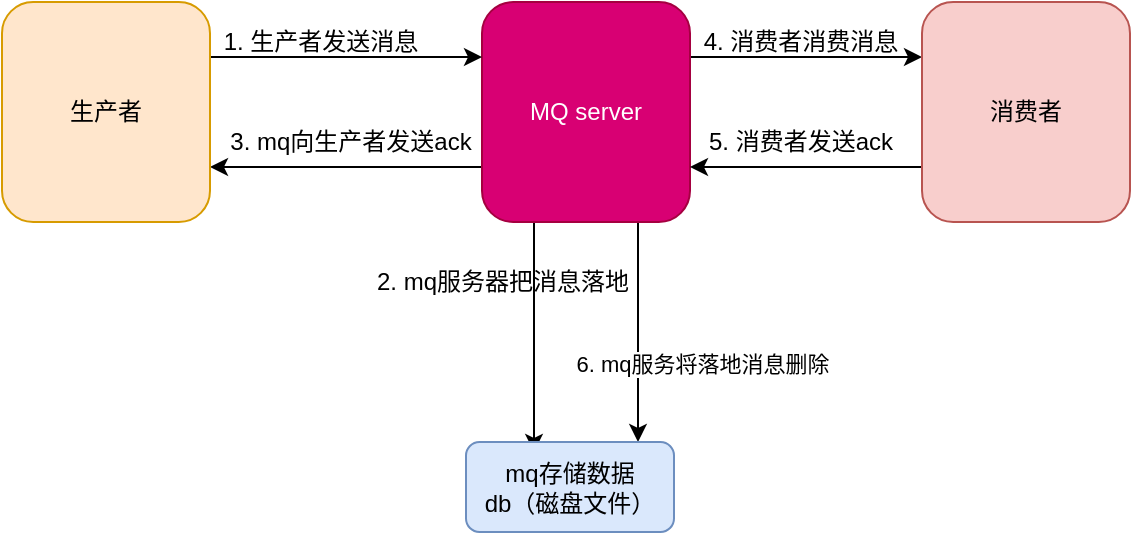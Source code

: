 <mxfile version="14.1.1" type="github">
  <diagram id="XzN5fem2FNUhKub6Wipa" name="第 1 页">
    <mxGraphModel dx="1368" dy="617" grid="1" gridSize="10" guides="1" tooltips="1" connect="1" arrows="1" fold="1" page="1" pageScale="1" pageWidth="827" pageHeight="1169" math="0" shadow="0">
      <root>
        <mxCell id="0" />
        <mxCell id="1" parent="0" />
        <mxCell id="hlLO9QC2N9rjPSgwPKo6-15" style="edgeStyle=orthogonalEdgeStyle;rounded=0;orthogonalLoop=1;jettySize=auto;html=1;exitX=0.25;exitY=1;exitDx=0;exitDy=0;entryX=0.327;entryY=0.111;entryDx=0;entryDy=0;entryPerimeter=0;" edge="1" parent="1" source="hlLO9QC2N9rjPSgwPKo6-3" target="hlLO9QC2N9rjPSgwPKo6-13">
          <mxGeometry relative="1" as="geometry" />
        </mxCell>
        <mxCell id="hlLO9QC2N9rjPSgwPKo6-16" style="edgeStyle=orthogonalEdgeStyle;rounded=0;orthogonalLoop=1;jettySize=auto;html=1;exitX=0;exitY=0.75;exitDx=0;exitDy=0;entryX=1;entryY=0.75;entryDx=0;entryDy=0;" edge="1" parent="1" source="hlLO9QC2N9rjPSgwPKo6-3" target="hlLO9QC2N9rjPSgwPKo6-11">
          <mxGeometry relative="1" as="geometry" />
        </mxCell>
        <mxCell id="hlLO9QC2N9rjPSgwPKo6-18" style="edgeStyle=orthogonalEdgeStyle;rounded=0;orthogonalLoop=1;jettySize=auto;html=1;exitX=1;exitY=0.25;exitDx=0;exitDy=0;entryX=0;entryY=0.25;entryDx=0;entryDy=0;" edge="1" parent="1" source="hlLO9QC2N9rjPSgwPKo6-3" target="hlLO9QC2N9rjPSgwPKo6-12">
          <mxGeometry relative="1" as="geometry" />
        </mxCell>
        <mxCell id="hlLO9QC2N9rjPSgwPKo6-22" style="edgeStyle=orthogonalEdgeStyle;rounded=0;orthogonalLoop=1;jettySize=auto;html=1;exitX=0.75;exitY=1;exitDx=0;exitDy=0;entryX=0.827;entryY=0;entryDx=0;entryDy=0;entryPerimeter=0;" edge="1" parent="1" source="hlLO9QC2N9rjPSgwPKo6-3" target="hlLO9QC2N9rjPSgwPKo6-13">
          <mxGeometry relative="1" as="geometry" />
        </mxCell>
        <mxCell id="hlLO9QC2N9rjPSgwPKo6-23" value="6. mq服务将落地消息删除" style="edgeLabel;html=1;align=center;verticalAlign=middle;resizable=0;points=[];" vertex="1" connectable="0" parent="hlLO9QC2N9rjPSgwPKo6-22">
          <mxGeometry x="0.287" y="2" relative="1" as="geometry">
            <mxPoint x="29.99" as="offset" />
          </mxGeometry>
        </mxCell>
        <mxCell id="hlLO9QC2N9rjPSgwPKo6-3" value="MQ server" style="rounded=1;whiteSpace=wrap;html=1;fillColor=#d80073;strokeColor=#A50040;fontColor=#ffffff;" vertex="1" parent="1">
          <mxGeometry x="370" y="260" width="104" height="110" as="geometry" />
        </mxCell>
        <mxCell id="hlLO9QC2N9rjPSgwPKo6-6" value="1. 生产者发送消息" style="text;html=1;align=center;verticalAlign=middle;resizable=0;points=[];autosize=1;" vertex="1" parent="1">
          <mxGeometry x="234" y="270" width="110" height="20" as="geometry" />
        </mxCell>
        <mxCell id="hlLO9QC2N9rjPSgwPKo6-9" value="2. mq服务器把消息落地" style="text;html=1;align=center;verticalAlign=middle;resizable=0;points=[];autosize=1;" vertex="1" parent="1">
          <mxGeometry x="310" y="390" width="140" height="20" as="geometry" />
        </mxCell>
        <mxCell id="hlLO9QC2N9rjPSgwPKo6-14" style="edgeStyle=orthogonalEdgeStyle;rounded=0;orthogonalLoop=1;jettySize=auto;html=1;exitX=1;exitY=0.25;exitDx=0;exitDy=0;entryX=0;entryY=0.25;entryDx=0;entryDy=0;" edge="1" parent="1" source="hlLO9QC2N9rjPSgwPKo6-11" target="hlLO9QC2N9rjPSgwPKo6-3">
          <mxGeometry relative="1" as="geometry" />
        </mxCell>
        <mxCell id="hlLO9QC2N9rjPSgwPKo6-11" value="生产者" style="rounded=1;whiteSpace=wrap;html=1;fillColor=#ffe6cc;strokeColor=#d79b00;" vertex="1" parent="1">
          <mxGeometry x="130" y="260" width="104" height="110" as="geometry" />
        </mxCell>
        <mxCell id="hlLO9QC2N9rjPSgwPKo6-20" style="edgeStyle=orthogonalEdgeStyle;rounded=0;orthogonalLoop=1;jettySize=auto;html=1;exitX=0;exitY=0.75;exitDx=0;exitDy=0;entryX=1;entryY=0.75;entryDx=0;entryDy=0;" edge="1" parent="1" source="hlLO9QC2N9rjPSgwPKo6-12" target="hlLO9QC2N9rjPSgwPKo6-3">
          <mxGeometry relative="1" as="geometry" />
        </mxCell>
        <mxCell id="hlLO9QC2N9rjPSgwPKo6-12" value="消费者" style="rounded=1;whiteSpace=wrap;html=1;fillColor=#f8cecc;strokeColor=#b85450;" vertex="1" parent="1">
          <mxGeometry x="590" y="260" width="104" height="110" as="geometry" />
        </mxCell>
        <mxCell id="hlLO9QC2N9rjPSgwPKo6-13" value="mq存储数据&lt;br&gt;db（磁盘文件）" style="rounded=1;whiteSpace=wrap;html=1;fillColor=#dae8fc;strokeColor=#6c8ebf;" vertex="1" parent="1">
          <mxGeometry x="362" y="480" width="104" height="45" as="geometry" />
        </mxCell>
        <mxCell id="hlLO9QC2N9rjPSgwPKo6-17" value="3. mq向生产者发送ack" style="text;html=1;align=center;verticalAlign=middle;resizable=0;points=[];autosize=1;" vertex="1" parent="1">
          <mxGeometry x="234" y="320" width="140" height="20" as="geometry" />
        </mxCell>
        <mxCell id="hlLO9QC2N9rjPSgwPKo6-19" value="4. 消费者消费消息" style="text;html=1;align=center;verticalAlign=middle;resizable=0;points=[];autosize=1;" vertex="1" parent="1">
          <mxGeometry x="474" y="270" width="110" height="20" as="geometry" />
        </mxCell>
        <mxCell id="hlLO9QC2N9rjPSgwPKo6-21" value="5. 消费者发送ack" style="text;html=1;align=center;verticalAlign=middle;resizable=0;points=[];autosize=1;" vertex="1" parent="1">
          <mxGeometry x="474" y="320" width="110" height="20" as="geometry" />
        </mxCell>
      </root>
    </mxGraphModel>
  </diagram>
</mxfile>
